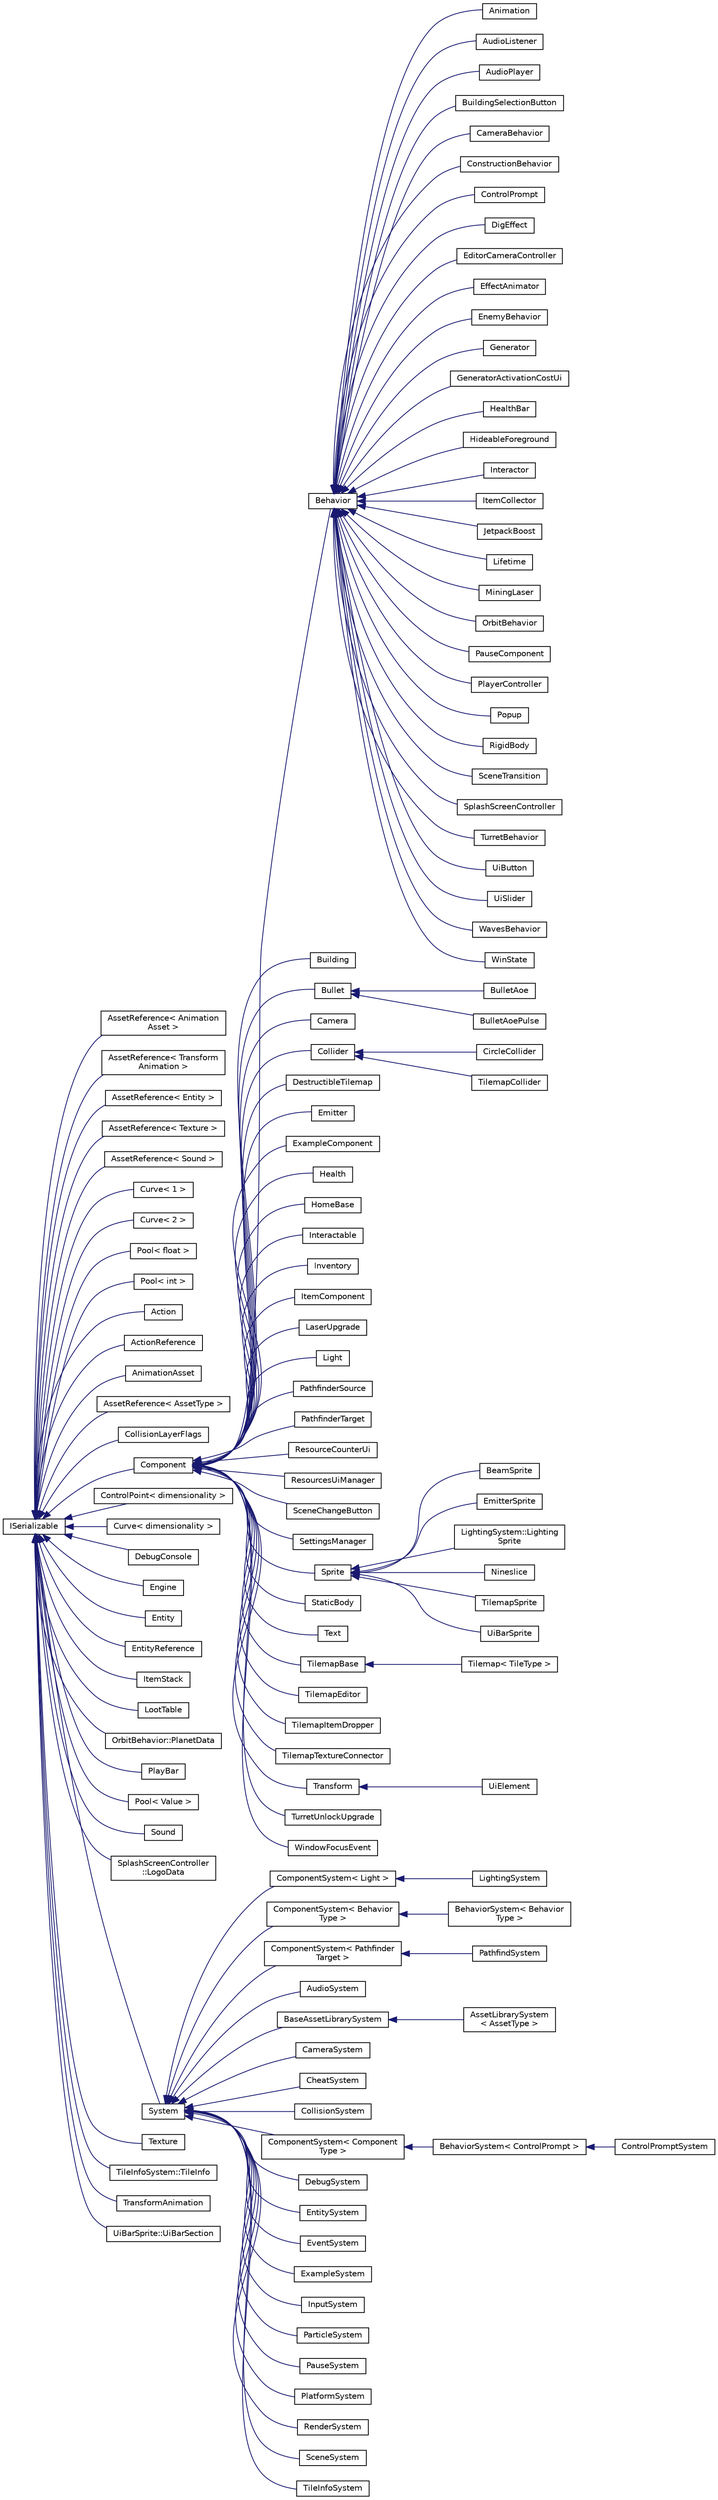 digraph "Graphical Class Hierarchy"
{
 // LATEX_PDF_SIZE
  edge [fontname="Helvetica",fontsize="10",labelfontname="Helvetica",labelfontsize="10"];
  node [fontname="Helvetica",fontsize="10",shape=record];
  rankdir="LR";
  Node0 [label="ISerializable",height=0.2,width=0.4,color="black", fillcolor="white", style="filled",URL="$classISerializable.html",tooltip="interface for all serializable objects"];
  Node0 -> Node1 [dir="back",color="midnightblue",fontsize="10",style="solid",fontname="Helvetica"];
  Node1 [label="AssetReference\< Animation\lAsset \>",height=0.2,width=0.4,color="black", fillcolor="white", style="filled",URL="$classAssetReference.html",tooltip=" "];
  Node0 -> Node2 [dir="back",color="midnightblue",fontsize="10",style="solid",fontname="Helvetica"];
  Node2 [label="AssetReference\< Transform\lAnimation \>",height=0.2,width=0.4,color="black", fillcolor="white", style="filled",URL="$classAssetReference.html",tooltip=" "];
  Node0 -> Node3 [dir="back",color="midnightblue",fontsize="10",style="solid",fontname="Helvetica"];
  Node3 [label="AssetReference\< Entity \>",height=0.2,width=0.4,color="black", fillcolor="white", style="filled",URL="$classAssetReference.html",tooltip=" "];
  Node0 -> Node4 [dir="back",color="midnightblue",fontsize="10",style="solid",fontname="Helvetica"];
  Node4 [label="AssetReference\< Texture \>",height=0.2,width=0.4,color="black", fillcolor="white", style="filled",URL="$classAssetReference.html",tooltip=" "];
  Node0 -> Node5 [dir="back",color="midnightblue",fontsize="10",style="solid",fontname="Helvetica"];
  Node5 [label="AssetReference\< Sound \>",height=0.2,width=0.4,color="black", fillcolor="white", style="filled",URL="$classAssetReference.html",tooltip=" "];
  Node0 -> Node6 [dir="back",color="midnightblue",fontsize="10",style="solid",fontname="Helvetica"];
  Node6 [label="Curve\< 1 \>",height=0.2,width=0.4,color="black", fillcolor="white", style="filled",URL="$classCurve.html",tooltip=" "];
  Node0 -> Node7 [dir="back",color="midnightblue",fontsize="10",style="solid",fontname="Helvetica"];
  Node7 [label="Curve\< 2 \>",height=0.2,width=0.4,color="black", fillcolor="white", style="filled",URL="$classCurve.html",tooltip=" "];
  Node0 -> Node8 [dir="back",color="midnightblue",fontsize="10",style="solid",fontname="Helvetica"];
  Node8 [label="Pool\< float \>",height=0.2,width=0.4,color="black", fillcolor="white", style="filled",URL="$classPool.html",tooltip=" "];
  Node0 -> Node9 [dir="back",color="midnightblue",fontsize="10",style="solid",fontname="Helvetica"];
  Node9 [label="Pool\< int \>",height=0.2,width=0.4,color="black", fillcolor="white", style="filled",URL="$classPool.html",tooltip=" "];
  Node0 -> Node10 [dir="back",color="midnightblue",fontsize="10",style="solid",fontname="Helvetica"];
  Node10 [label="Action",height=0.2,width=0.4,color="black", fillcolor="white", style="filled",URL="$classAction.html",tooltip="action class, used to track an action with dynamic input"];
  Node0 -> Node11 [dir="back",color="midnightblue",fontsize="10",style="solid",fontname="Helvetica"];
  Node11 [label="ActionReference",height=0.2,width=0.4,color="black", fillcolor="white", style="filled",URL="$classActionReference.html",tooltip="a reference to an Action"];
  Node0 -> Node12 [dir="back",color="midnightblue",fontsize="10",style="solid",fontname="Helvetica"];
  Node12 [label="AnimationAsset",height=0.2,width=0.4,color="black", fillcolor="white", style="filled",URL="$classAnimationAsset.html",tooltip=" "];
  Node0 -> Node13 [dir="back",color="midnightblue",fontsize="10",style="solid",fontname="Helvetica"];
  Node13 [label="AssetReference\< AssetType \>",height=0.2,width=0.4,color="black", fillcolor="white", style="filled",URL="$classAssetReference.html",tooltip="a reference to an Asset"];
  Node0 -> Node14 [dir="back",color="midnightblue",fontsize="10",style="solid",fontname="Helvetica"];
  Node14 [label="CollisionLayerFlags",height=0.2,width=0.4,color="black", fillcolor="white", style="filled",URL="$classCollisionLayerFlags.html",tooltip=" "];
  Node0 -> Node15 [dir="back",color="midnightblue",fontsize="10",style="solid",fontname="Helvetica"];
  Node15 [label="Component",height=0.2,width=0.4,color="black", fillcolor="white", style="filled",URL="$classComponent.html",tooltip=" "];
  Node15 -> Node16 [dir="back",color="midnightblue",fontsize="10",style="solid",fontname="Helvetica"];
  Node16 [label="Behavior",height=0.2,width=0.4,color="black", fillcolor="white", style="filled",URL="$classBehavior.html",tooltip=" "];
  Node16 -> Node17 [dir="back",color="midnightblue",fontsize="10",style="solid",fontname="Helvetica"];
  Node17 [label="Animation",height=0.2,width=0.4,color="black", fillcolor="white", style="filled",URL="$classAnimation.html",tooltip=" "];
  Node16 -> Node18 [dir="back",color="midnightblue",fontsize="10",style="solid",fontname="Helvetica"];
  Node18 [label="AudioListener",height=0.2,width=0.4,color="black", fillcolor="white", style="filled",URL="$classAudioListener.html",tooltip="component that picks up spatial audio"];
  Node16 -> Node19 [dir="back",color="midnightblue",fontsize="10",style="solid",fontname="Helvetica"];
  Node19 [label="AudioPlayer",height=0.2,width=0.4,color="black", fillcolor="white", style="filled",URL="$classAudioPlayer.html",tooltip="Component that can play audio."];
  Node16 -> Node20 [dir="back",color="midnightblue",fontsize="10",style="solid",fontname="Helvetica"];
  Node20 [label="BuildingSelectionButton",height=0.2,width=0.4,color="black", fillcolor="white", style="filled",URL="$classBuildingSelectionButton.html",tooltip="button that selects which building the ConstructionManager should place"];
  Node16 -> Node21 [dir="back",color="midnightblue",fontsize="10",style="solid",fontname="Helvetica"];
  Node21 [label="CameraBehavior",height=0.2,width=0.4,color="black", fillcolor="white", style="filled",URL="$classCameraBehavior.html",tooltip=" "];
  Node16 -> Node22 [dir="back",color="midnightblue",fontsize="10",style="solid",fontname="Helvetica"];
  Node22 [label="ConstructionBehavior",height=0.2,width=0.4,color="black", fillcolor="white", style="filled",URL="$classConstructionBehavior.html",tooltip="Component that handles the construction of towers and modification of terrain."];
  Node16 -> Node23 [dir="back",color="midnightblue",fontsize="10",style="solid",fontname="Helvetica"];
  Node23 [label="ControlPrompt",height=0.2,width=0.4,color="black", fillcolor="white", style="filled",URL="$classControlPrompt.html",tooltip="Displays a control prompt for an ActionReference."];
  Node16 -> Node24 [dir="back",color="midnightblue",fontsize="10",style="solid",fontname="Helvetica"];
  Node24 [label="DigEffect",height=0.2,width=0.4,color="black", fillcolor="white", style="filled",URL="$classDigEffect.html",tooltip="Behavior class for the dig particle effect."];
  Node16 -> Node25 [dir="back",color="midnightblue",fontsize="10",style="solid",fontname="Helvetica"];
  Node25 [label="EditorCameraController",height=0.2,width=0.4,color="black", fillcolor="white", style="filled",URL="$classEditorCameraController.html",tooltip="controls the camera while in the editor"];
  Node16 -> Node26 [dir="back",color="midnightblue",fontsize="10",style="solid",fontname="Helvetica"];
  Node26 [label="EffectAnimator",height=0.2,width=0.4,color="black", fillcolor="white", style="filled",URL="$classEffectAnimator.html",tooltip="Component that can play audio."];
  Node16 -> Node27 [dir="back",color="midnightblue",fontsize="10",style="solid",fontname="Helvetica"];
  Node27 [label="EnemyBehavior",height=0.2,width=0.4,color="black", fillcolor="white", style="filled",URL="$classEnemyBehavior.html",tooltip=" "];
  Node16 -> Node28 [dir="back",color="midnightblue",fontsize="10",style="solid",fontname="Helvetica"];
  Node28 [label="Generator",height=0.2,width=0.4,color="black", fillcolor="white", style="filled",URL="$classGenerator.html",tooltip=" "];
  Node16 -> Node29 [dir="back",color="midnightblue",fontsize="10",style="solid",fontname="Helvetica"];
  Node29 [label="GeneratorActivationCostUi",height=0.2,width=0.4,color="black", fillcolor="white", style="filled",URL="$classGeneratorActivationCostUi.html",tooltip="displays the costs of activating generators"];
  Node16 -> Node30 [dir="back",color="midnightblue",fontsize="10",style="solid",fontname="Helvetica"];
  Node30 [label="HealthBar",height=0.2,width=0.4,color="black", fillcolor="white", style="filled",URL="$classHealthBar.html",tooltip="health bar UI that displays offset from an Entity with a Health component"];
  Node16 -> Node31 [dir="back",color="midnightblue",fontsize="10",style="solid",fontname="Helvetica"];
  Node31 [label="HideableForeground",height=0.2,width=0.4,color="black", fillcolor="white", style="filled",URL="$classHideableForeground.html",tooltip="Component that hides an attached Sprite when it overlaps something."];
  Node16 -> Node32 [dir="back",color="midnightblue",fontsize="10",style="solid",fontname="Helvetica"];
  Node32 [label="Interactor",height=0.2,width=0.4,color="black", fillcolor="white", style="filled",URL="$classInteractor.html",tooltip="Behavior that can interact with nearby Interactable Components."];
  Node16 -> Node33 [dir="back",color="midnightblue",fontsize="10",style="solid",fontname="Helvetica"];
  Node33 [label="ItemCollector",height=0.2,width=0.4,color="black", fillcolor="white", style="filled",URL="$classItemCollector.html",tooltip="Component that attracts and collects item entities in the world."];
  Node16 -> Node34 [dir="back",color="midnightblue",fontsize="10",style="solid",fontname="Helvetica"];
  Node34 [label="JetpackBoost",height=0.2,width=0.4,color="black", fillcolor="white", style="filled",URL="$classJetpackBoost.html",tooltip=" "];
  Node16 -> Node35 [dir="back",color="midnightblue",fontsize="10",style="solid",fontname="Helvetica"];
  Node35 [label="Lifetime",height=0.2,width=0.4,color="black", fillcolor="white", style="filled",URL="$classLifetime.html",tooltip="Component that destroys it's Enity after a given length of time."];
  Node16 -> Node36 [dir="back",color="midnightblue",fontsize="10",style="solid",fontname="Helvetica"];
  Node36 [label="MiningLaser",height=0.2,width=0.4,color="black", fillcolor="white", style="filled",URL="$classMiningLaser.html",tooltip="Digging laser controllable by an entity."];
  Node16 -> Node37 [dir="back",color="midnightblue",fontsize="10",style="solid",fontname="Helvetica"];
  Node37 [label="OrbitBehavior",height=0.2,width=0.4,color="black", fillcolor="white", style="filled",URL="$classOrbitBehavior.html",tooltip="This Behavior orbits the entity around a point."];
  Node16 -> Node38 [dir="back",color="midnightblue",fontsize="10",style="solid",fontname="Helvetica"];
  Node38 [label="PauseComponent",height=0.2,width=0.4,color="black", fillcolor="white", style="filled",URL="$classPauseComponent.html",tooltip="DESCRIPTION HERE."];
  Node16 -> Node39 [dir="back",color="midnightblue",fontsize="10",style="solid",fontname="Helvetica"];
  Node39 [label="PlayerController",height=0.2,width=0.4,color="black", fillcolor="white", style="filled",URL="$classPlayerController.html",tooltip=" "];
  Node16 -> Node40 [dir="back",color="midnightblue",fontsize="10",style="solid",fontname="Helvetica"];
  Node40 [label="Popup",height=0.2,width=0.4,color="black", fillcolor="white", style="filled",URL="$classPopup.html",tooltip="A Popup is a behavior that will show a popup when a button is pressed."];
  Node16 -> Node41 [dir="back",color="midnightblue",fontsize="10",style="solid",fontname="Helvetica"];
  Node41 [label="RigidBody",height=0.2,width=0.4,color="black", fillcolor="white", style="filled",URL="$classRigidBody.html",tooltip=" "];
  Node16 -> Node42 [dir="back",color="midnightblue",fontsize="10",style="solid",fontname="Helvetica"];
  Node42 [label="SceneTransition",height=0.2,width=0.4,color="black", fillcolor="white", style="filled",URL="$classSceneTransition.html",tooltip="DESCRIPTION HERE."];
  Node16 -> Node43 [dir="back",color="midnightblue",fontsize="10",style="solid",fontname="Helvetica"];
  Node43 [label="SplashScreenController",height=0.2,width=0.4,color="black", fillcolor="white", style="filled",URL="$classSplashScreenController.html",tooltip=" "];
  Node16 -> Node44 [dir="back",color="midnightblue",fontsize="10",style="solid",fontname="Helvetica"];
  Node44 [label="TurretBehavior",height=0.2,width=0.4,color="black", fillcolor="white", style="filled",URL="$classTurretBehavior.html",tooltip=" "];
  Node16 -> Node45 [dir="back",color="midnightblue",fontsize="10",style="solid",fontname="Helvetica"];
  Node45 [label="UiButton",height=0.2,width=0.4,color="black", fillcolor="white", style="filled",URL="$classUiButton.html",tooltip="Ui Button that sends an event when clicked."];
  Node16 -> Node46 [dir="back",color="midnightblue",fontsize="10",style="solid",fontname="Helvetica"];
  Node46 [label="UiSlider",height=0.2,width=0.4,color="black", fillcolor="white", style="filled",URL="$classUiSlider.html",tooltip="Ui Slider component."];
  Node16 -> Node47 [dir="back",color="midnightblue",fontsize="10",style="solid",fontname="Helvetica"];
  Node47 [label="WavesBehavior",height=0.2,width=0.4,color="black", fillcolor="white", style="filled",URL="$classWavesBehavior.html",tooltip=" "];
  Node16 -> Node48 [dir="back",color="midnightblue",fontsize="10",style="solid",fontname="Helvetica"];
  Node48 [label="WinState",height=0.2,width=0.4,color="black", fillcolor="white", style="filled",URL="$classWinState.html",tooltip=" "];
  Node15 -> Node49 [dir="back",color="midnightblue",fontsize="10",style="solid",fontname="Helvetica"];
  Node49 [label="Building",height=0.2,width=0.4,color="black", fillcolor="white", style="filled",URL="$classBuilding.html",tooltip=" "];
  Node15 -> Node50 [dir="back",color="midnightblue",fontsize="10",style="solid",fontname="Helvetica"];
  Node50 [label="Bullet",height=0.2,width=0.4,color="black", fillcolor="white", style="filled",URL="$classBullet.html",tooltip="Component that destroys itself and deals damage on contact."];
  Node50 -> Node51 [dir="back",color="midnightblue",fontsize="10",style="solid",fontname="Helvetica"];
  Node51 [label="BulletAoe",height=0.2,width=0.4,color="black", fillcolor="white", style="filled",URL="$classBulletAoe.html",tooltip="Component that destroys itself and deals aoe damage on contact."];
  Node50 -> Node52 [dir="back",color="midnightblue",fontsize="10",style="solid",fontname="Helvetica"];
  Node52 [label="BulletAoePulse",height=0.2,width=0.4,color="black", fillcolor="white", style="filled",URL="$classBulletAoePulse.html",tooltip="Component that destroys itself and deals aoe damage on contact."];
  Node15 -> Node53 [dir="back",color="midnightblue",fontsize="10",style="solid",fontname="Helvetica"];
  Node53 [label="Camera",height=0.2,width=0.4,color="black", fillcolor="white", style="filled",URL="$classCamera.html",tooltip="Handles camera and coordinate systems / spaces."];
  Node15 -> Node54 [dir="back",color="midnightblue",fontsize="10",style="solid",fontname="Helvetica"];
  Node54 [label="Collider",height=0.2,width=0.4,color="black", fillcolor="white", style="filled",URL="$classCollider.html",tooltip="component which is used for detecting collisions and information about them"];
  Node54 -> Node55 [dir="back",color="midnightblue",fontsize="10",style="solid",fontname="Helvetica"];
  Node55 [label="CircleCollider",height=0.2,width=0.4,color="black", fillcolor="white", style="filled",URL="$classCircleCollider.html",tooltip="Circle-shaped Collider."];
  Node54 -> Node56 [dir="back",color="midnightblue",fontsize="10",style="solid",fontname="Helvetica"];
  Node56 [label="TilemapCollider",height=0.2,width=0.4,color="black", fillcolor="white", style="filled",URL="$classTilemapCollider.html",tooltip="Circle-shaped Collider."];
  Node15 -> Node57 [dir="back",color="midnightblue",fontsize="10",style="solid",fontname="Helvetica"];
  Node57 [label="DestructibleTilemap",height=0.2,width=0.4,color="black", fillcolor="white", style="filled",URL="$classDestructibleTilemap.html",tooltip="Component responsible for handling the breaking of tiles with varrying strengths."];
  Node15 -> Node58 [dir="back",color="midnightblue",fontsize="10",style="solid",fontname="Helvetica"];
  Node58 [label="Emitter",height=0.2,width=0.4,color="black", fillcolor="white", style="filled",URL="$classEmitter.html",tooltip="Emitter component - controls timing and behavior of particles."];
  Node15 -> Node59 [dir="back",color="midnightblue",fontsize="10",style="solid",fontname="Helvetica"];
  Node59 [label="ExampleComponent",height=0.2,width=0.4,color="black", fillcolor="white", style="filled",URL="$classExampleComponent.html",tooltip="DESCRIPTION HERE."];
  Node15 -> Node60 [dir="back",color="midnightblue",fontsize="10",style="solid",fontname="Helvetica"];
  Node60 [label="Health",height=0.2,width=0.4,color="black", fillcolor="white", style="filled",URL="$classHealth.html",tooltip="Entity health component."];
  Node15 -> Node61 [dir="back",color="midnightblue",fontsize="10",style="solid",fontname="Helvetica"];
  Node61 [label="HomeBase",height=0.2,width=0.4,color="black", fillcolor="white", style="filled",URL="$classHomeBase.html",tooltip=" "];
  Node15 -> Node62 [dir="back",color="midnightblue",fontsize="10",style="solid",fontname="Helvetica"];
  Node62 [label="Interactable",height=0.2,width=0.4,color="black", fillcolor="white", style="filled",URL="$classInteractable.html",tooltip="Component which can be interacted with by pressing a button when nearby."];
  Node15 -> Node63 [dir="back",color="midnightblue",fontsize="10",style="solid",fontname="Helvetica"];
  Node63 [label="Inventory",height=0.2,width=0.4,color="black", fillcolor="white", style="filled",URL="$classInventory.html",tooltip="Inventory component that stores items."];
  Node15 -> Node64 [dir="back",color="midnightblue",fontsize="10",style="solid",fontname="Helvetica"];
  Node64 [label="ItemComponent",height=0.2,width=0.4,color="black", fillcolor="white", style="filled",URL="$classItemComponent.html",tooltip="Item in the world that can be picked up."];
  Node15 -> Node65 [dir="back",color="midnightblue",fontsize="10",style="solid",fontname="Helvetica"];
  Node65 [label="LaserUpgrade",height=0.2,width=0.4,color="black", fillcolor="white", style="filled",URL="$classLaserUpgrade.html",tooltip="collectable upgrade to the player's MiningLaser"];
  Node15 -> Node66 [dir="back",color="midnightblue",fontsize="10",style="solid",fontname="Helvetica"];
  Node66 [label="Light",height=0.2,width=0.4,color="black", fillcolor="white", style="filled",URL="$classLight.html",tooltip="Light source."];
  Node15 -> Node67 [dir="back",color="midnightblue",fontsize="10",style="solid",fontname="Helvetica"];
  Node67 [label="PathfinderSource",height=0.2,width=0.4,color="black", fillcolor="white", style="filled",URL="$classPathfinderSource.html",tooltip="Pathfinder source."];
  Node15 -> Node68 [dir="back",color="midnightblue",fontsize="10",style="solid",fontname="Helvetica"];
  Node68 [label="PathfinderTarget",height=0.2,width=0.4,color="black", fillcolor="white", style="filled",URL="$classPathfinderTarget.html",tooltip=" "];
  Node15 -> Node69 [dir="back",color="midnightblue",fontsize="10",style="solid",fontname="Helvetica"];
  Node69 [label="ResourceCounterUi",height=0.2,width=0.4,color="black", fillcolor="white", style="filled",URL="$classResourceCounterUi.html",tooltip="Ui Component that displays a count of resources."];
  Node15 -> Node70 [dir="back",color="midnightblue",fontsize="10",style="solid",fontname="Helvetica"];
  Node70 [label="ResourcesUiManager",height=0.2,width=0.4,color="black", fillcolor="white", style="filled",URL="$classResourcesUiManager.html",tooltip="Component that manages the UI for displaying what resources a player currently has."];
  Node15 -> Node71 [dir="back",color="midnightblue",fontsize="10",style="solid",fontname="Helvetica"];
  Node71 [label="SceneChangeButton",height=0.2,width=0.4,color="black", fillcolor="white", style="filled",URL="$classSceneChangeButton.html",tooltip="Component that changes the scene when clicked."];
  Node15 -> Node72 [dir="back",color="midnightblue",fontsize="10",style="solid",fontname="Helvetica"];
  Node72 [label="SettingsManager",height=0.2,width=0.4,color="black", fillcolor="white", style="filled",URL="$classSettingsManager.html",tooltip="Settings Manager Class."];
  Node15 -> Node73 [dir="back",color="midnightblue",fontsize="10",style="solid",fontname="Helvetica"];
  Node73 [label="Sprite",height=0.2,width=0.4,color="black", fillcolor="white", style="filled",URL="$classSprite.html",tooltip="Stores mesh + texture, along with other data needed to draw a basic 2D sprite."];
  Node73 -> Node74 [dir="back",color="midnightblue",fontsize="10",style="solid",fontname="Helvetica"];
  Node74 [label="BeamSprite",height=0.2,width=0.4,color="black", fillcolor="white", style="filled",URL="$classBeamSprite.html",tooltip="Sprite that renders a beam with a scrollable texture."];
  Node73 -> Node75 [dir="back",color="midnightblue",fontsize="10",style="solid",fontname="Helvetica"];
  Node75 [label="EmitterSprite",height=0.2,width=0.4,color="black", fillcolor="white", style="filled",URL="$classEmitterSprite.html",tooltip="A version of Sprite for rendering tilemaps using GPU instancing."];
  Node73 -> Node76 [dir="back",color="midnightblue",fontsize="10",style="solid",fontname="Helvetica"];
  Node76 [label="LightingSystem::Lighting\lSprite",height=0.2,width=0.4,color="black", fillcolor="white", style="filled",URL="$classLightingSystem_1_1LightingSprite.html",tooltip=" "];
  Node73 -> Node77 [dir="back",color="midnightblue",fontsize="10",style="solid",fontname="Helvetica"];
  Node77 [label="Nineslice",height=0.2,width=0.4,color="black", fillcolor="white", style="filled",URL="$classNineslice.html",tooltip="sprite that renders a nineslice"];
  Node73 -> Node78 [dir="back",color="midnightblue",fontsize="10",style="solid",fontname="Helvetica"];
  Node78 [label="TilemapSprite",height=0.2,width=0.4,color="black", fillcolor="white", style="filled",URL="$classTilemapSprite.html",tooltip="A version of Sprite for rendering tilemaps using GPU instancing."];
  Node73 -> Node79 [dir="back",color="midnightblue",fontsize="10",style="solid",fontname="Helvetica"];
  Node79 [label="UiBarSprite",height=0.2,width=0.4,color="black", fillcolor="white", style="filled",URL="$classUiBarSprite.html",tooltip="sprite that renders a ui bar"];
  Node15 -> Node80 [dir="back",color="midnightblue",fontsize="10",style="solid",fontname="Helvetica"];
  Node80 [label="StaticBody",height=0.2,width=0.4,color="black", fillcolor="white", style="filled",URL="$classStaticBody.html",tooltip=" "];
  Node15 -> Node81 [dir="back",color="midnightblue",fontsize="10",style="solid",fontname="Helvetica"];
  Node81 [label="Text",height=0.2,width=0.4,color="black", fillcolor="white", style="filled",URL="$classText.html",tooltip="Component that makes use of Tilemap to draw text."];
  Node15 -> Node82 [dir="back",color="midnightblue",fontsize="10",style="solid",fontname="Helvetica"];
  Node82 [label="TilemapBase",height=0.2,width=0.4,color="black", fillcolor="white", style="filled",URL="$classTilemapBase.html",tooltip="untemplatized base Tilemap class"];
  Node82 -> Node83 [dir="back",color="midnightblue",fontsize="10",style="solid",fontname="Helvetica"];
  Node83 [label="Tilemap\< TileType \>",height=0.2,width=0.4,color="black", fillcolor="white", style="filled",URL="$classTilemap.html",tooltip="Loads and manages a tilemap array."];
  Node15 -> Node84 [dir="back",color="midnightblue",fontsize="10",style="solid",fontname="Helvetica"];
  Node84 [label="TilemapEditor",height=0.2,width=0.4,color="black", fillcolor="white", style="filled",URL="$classTilemapEditor.html",tooltip="Component that allows direct editing of a Tilemap."];
  Node15 -> Node85 [dir="back",color="midnightblue",fontsize="10",style="solid",fontname="Helvetica"];
  Node85 [label="TilemapItemDropper",height=0.2,width=0.4,color="black", fillcolor="white", style="filled",URL="$classTilemapItemDropper.html",tooltip="Drops an item whenever a tile is broken."];
  Node15 -> Node86 [dir="back",color="midnightblue",fontsize="10",style="solid",fontname="Helvetica"];
  Node86 [label="TilemapTextureConnector",height=0.2,width=0.4,color="black", fillcolor="white", style="filled",URL="$classTilemapTextureConnector.html",tooltip="Component that uses a parent 'source' tilemap to update a child tilemap with connected textures."];
  Node15 -> Node87 [dir="back",color="midnightblue",fontsize="10",style="solid",fontname="Helvetica"];
  Node87 [label="Transform",height=0.2,width=0.4,color="black", fillcolor="white", style="filled",URL="$classTransform.html",tooltip=" "];
  Node87 -> Node88 [dir="back",color="midnightblue",fontsize="10",style="solid",fontname="Helvetica"];
  Node88 [label="UiElement",height=0.2,width=0.4,color="black", fillcolor="white", style="filled",URL="$classUiElement.html",tooltip=" "];
  Node15 -> Node89 [dir="back",color="midnightblue",fontsize="10",style="solid",fontname="Helvetica"];
  Node89 [label="TurretUnlockUpgrade",height=0.2,width=0.4,color="black", fillcolor="white", style="filled",URL="$classTurretUnlockUpgrade.html",tooltip="collectable upgrade which unlocks a turret"];
  Node15 -> Node90 [dir="back",color="midnightblue",fontsize="10",style="solid",fontname="Helvetica"];
  Node90 [label="WindowFocusEvent",height=0.2,width=0.4,color="black", fillcolor="white", style="filled",URL="$classWindowFocusEvent.html",tooltip="Broadcasts events when the window gains/loses focus."];
  Node0 -> Node91 [dir="back",color="midnightblue",fontsize="10",style="solid",fontname="Helvetica"];
  Node91 [label="ControlPoint\< dimensionality \>",height=0.2,width=0.4,color="black", fillcolor="white", style="filled",URL="$classControlPoint.html",tooltip="control points used by this Curve"];
  Node0 -> Node92 [dir="back",color="midnightblue",fontsize="10",style="solid",fontname="Helvetica"];
  Node92 [label="Curve\< dimensionality \>",height=0.2,width=0.4,color="black", fillcolor="white", style="filled",URL="$classCurve.html",tooltip=" "];
  Node0 -> Node93 [dir="back",color="midnightblue",fontsize="10",style="solid",fontname="Helvetica"];
  Node93 [label="DebugConsole",height=0.2,width=0.4,color="black", fillcolor="white", style="filled",URL="$classDebugConsole.html",tooltip="The DebugConsole class is a singleton that provides a console for debugging It Shows Warning Messages..."];
  Node0 -> Node94 [dir="back",color="midnightblue",fontsize="10",style="solid",fontname="Helvetica"];
  Node94 [label="Engine",height=0.2,width=0.4,color="black", fillcolor="white", style="filled",URL="$classEngine.html",tooltip=" "];
  Node0 -> Node95 [dir="back",color="midnightblue",fontsize="10",style="solid",fontname="Helvetica"];
  Node95 [label="Entity",height=0.2,width=0.4,color="black", fillcolor="white", style="filled",URL="$classEntity.html",tooltip=" "];
  Node0 -> Node96 [dir="back",color="midnightblue",fontsize="10",style="solid",fontname="Helvetica"];
  Node96 [label="EntityReference",height=0.2,width=0.4,color="black", fillcolor="white", style="filled",URL="$classEntityReference.html",tooltip="a reference to an Entity in the scene"];
  Node0 -> Node97 [dir="back",color="midnightblue",fontsize="10",style="solid",fontname="Helvetica"];
  Node97 [label="ItemStack",height=0.2,width=0.4,color="black", fillcolor="white", style="filled",URL="$structItemStack.html",tooltip="a stack of multiple items of the same type"];
  Node0 -> Node98 [dir="back",color="midnightblue",fontsize="10",style="solid",fontname="Helvetica"];
  Node98 [label="LootTable",height=0.2,width=0.4,color="black", fillcolor="white", style="filled",URL="$classLootTable.html",tooltip="class for dropping configurable loot"];
  Node0 -> Node99 [dir="back",color="midnightblue",fontsize="10",style="solid",fontname="Helvetica"];
  Node99 [label="OrbitBehavior::PlanetData",height=0.2,width=0.4,color="black", fillcolor="white", style="filled",URL="$classOrbitBehavior_1_1PlanetData.html",tooltip=" "];
  Node0 -> Node100 [dir="back",color="midnightblue",fontsize="10",style="solid",fontname="Helvetica"];
  Node100 [label="PlayBar",height=0.2,width=0.4,color="black", fillcolor="white", style="filled",URL="$classPlayBar.html",tooltip="UI Bar that handles playing, pausing, and autosaves of the scene."];
  Node0 -> Node101 [dir="back",color="midnightblue",fontsize="10",style="solid",fontname="Helvetica"];
  Node101 [label="Pool\< Value \>",height=0.2,width=0.4,color="black", fillcolor="white", style="filled",URL="$classPool.html",tooltip="The pool framework is what we use to represent health in our game."];
  Node0 -> Node102 [dir="back",color="midnightblue",fontsize="10",style="solid",fontname="Helvetica"];
  Node102 [label="Sound",height=0.2,width=0.4,color="black", fillcolor="white", style="filled",URL="$classSound.html",tooltip="Example System meant to be copy-pasted when creating new Systems."];
  Node0 -> Node103 [dir="back",color="midnightblue",fontsize="10",style="solid",fontname="Helvetica"];
  Node103 [label="SplashScreenController\l::LogoData",height=0.2,width=0.4,color="black", fillcolor="white", style="filled",URL="$classSplashScreenController_1_1LogoData.html",tooltip=" "];
  Node0 -> Node104 [dir="back",color="midnightblue",fontsize="10",style="solid",fontname="Helvetica"];
  Node104 [label="System",height=0.2,width=0.4,color="black", fillcolor="white", style="filled",URL="$classSystem.html",tooltip="Base class for all Systems."];
  Node104 -> Node105 [dir="back",color="midnightblue",fontsize="10",style="solid",fontname="Helvetica"];
  Node105 [label="ComponentSystem\< Light \>",height=0.2,width=0.4,color="black", fillcolor="white", style="filled",URL="$classComponentSystem.html",tooltip=" "];
  Node105 -> Node106 [dir="back",color="midnightblue",fontsize="10",style="solid",fontname="Helvetica"];
  Node106 [label="LightingSystem",height=0.2,width=0.4,color="black", fillcolor="white", style="filled",URL="$classLightingSystem.html",tooltip="Let there be light."];
  Node104 -> Node107 [dir="back",color="midnightblue",fontsize="10",style="solid",fontname="Helvetica"];
  Node107 [label="ComponentSystem\< Behavior\lType \>",height=0.2,width=0.4,color="black", fillcolor="white", style="filled",URL="$classComponentSystem.html",tooltip=" "];
  Node107 -> Node108 [dir="back",color="midnightblue",fontsize="10",style="solid",fontname="Helvetica"];
  Node108 [label="BehaviorSystem\< Behavior\lType \>",height=0.2,width=0.4,color="black", fillcolor="white", style="filled",URL="$classBehaviorSystem.html",tooltip="System that keeps track of and updates a specific kind of Behavior."];
  Node104 -> Node109 [dir="back",color="midnightblue",fontsize="10",style="solid",fontname="Helvetica"];
  Node109 [label="ComponentSystem\< Pathfinder\lTarget \>",height=0.2,width=0.4,color="black", fillcolor="white", style="filled",URL="$classComponentSystem.html",tooltip=" "];
  Node109 -> Node110 [dir="back",color="midnightblue",fontsize="10",style="solid",fontname="Helvetica"];
  Node110 [label="PathfindSystem",height=0.2,width=0.4,color="black", fillcolor="white", style="filled",URL="$classPathfindSystem.html",tooltip=" "];
  Node104 -> Node111 [dir="back",color="midnightblue",fontsize="10",style="solid",fontname="Helvetica"];
  Node111 [label="AudioSystem",height=0.2,width=0.4,color="black", fillcolor="white", style="filled",URL="$classAudioSystem.html",tooltip="Example System meant to be copy-pasted when creating new Systems."];
  Node104 -> Node112 [dir="back",color="midnightblue",fontsize="10",style="solid",fontname="Helvetica"];
  Node112 [label="BaseAssetLibrarySystem",height=0.2,width=0.4,color="black", fillcolor="white", style="filled",URL="$classBaseAssetLibrarySystem.html",tooltip=" "];
  Node112 -> Node113 [dir="back",color="midnightblue",fontsize="10",style="solid",fontname="Helvetica"];
  Node113 [label="AssetLibrarySystem\l\< AssetType \>",height=0.2,width=0.4,color="black", fillcolor="white", style="filled",URL="$classAssetLibrarySystem.html",tooltip="Asset System meant to be copy-pasted when creating new Systems."];
  Node104 -> Node114 [dir="back",color="midnightblue",fontsize="10",style="solid",fontname="Helvetica"];
  Node114 [label="CameraSystem",height=0.2,width=0.4,color="black", fillcolor="white", style="filled",URL="$classCameraSystem.html",tooltip="Handles camera and coordinate systems / spaces."];
  Node104 -> Node115 [dir="back",color="midnightblue",fontsize="10",style="solid",fontname="Helvetica"];
  Node115 [label="CheatSystem",height=0.2,width=0.4,color="black", fillcolor="white", style="filled",URL="$classCheatSystem.html",tooltip=" "];
  Node104 -> Node116 [dir="back",color="midnightblue",fontsize="10",style="solid",fontname="Helvetica"];
  Node116 [label="CollisionSystem",height=0.2,width=0.4,color="black", fillcolor="white", style="filled",URL="$classCollisionSystem.html",tooltip="responsible for checking collsisions between all Colliders"];
  Node104 -> Node117 [dir="back",color="midnightblue",fontsize="10",style="solid",fontname="Helvetica"];
  Node117 [label="ComponentSystem\< Component\lType \>",height=0.2,width=0.4,color="black", fillcolor="white", style="filled",URL="$classComponentSystem.html",tooltip="System that keeps track of a specific kind of Component."];
  Node117 -> Node118 [dir="back",color="midnightblue",fontsize="10",style="solid",fontname="Helvetica"];
  Node118 [label="BehaviorSystem\< ControlPrompt \>",height=0.2,width=0.4,color="black", fillcolor="white", style="filled",URL="$classBehaviorSystem.html",tooltip=" "];
  Node118 -> Node119 [dir="back",color="midnightblue",fontsize="10",style="solid",fontname="Helvetica"];
  Node119 [label="ControlPromptSystem",height=0.2,width=0.4,color="black", fillcolor="white", style="filled",URL="$classControlPromptSystem.html",tooltip="System that displays ControlPrompts from Actions."];
  Node104 -> Node120 [dir="back",color="midnightblue",fontsize="10",style="solid",fontname="Helvetica"];
  Node120 [label="DebugSystem",height=0.2,width=0.4,color="black", fillcolor="white", style="filled",URL="$classDebugSystem.html",tooltip="Debug System Class For Debugging."];
  Node104 -> Node121 [dir="back",color="midnightblue",fontsize="10",style="solid",fontname="Helvetica"];
  Node121 [label="EntitySystem",height=0.2,width=0.4,color="black", fillcolor="white", style="filled",URL="$classEntitySystem.html",tooltip="Example System meant to be copy-pasted when creating new Systems."];
  Node104 -> Node122 [dir="back",color="midnightblue",fontsize="10",style="solid",fontname="Helvetica"];
  Node122 [label="EventSystem",height=0.2,width=0.4,color="black", fillcolor="white", style="filled",URL="$classEventSystem.html",tooltip="System that handles Events and EventListeners."];
  Node104 -> Node123 [dir="back",color="midnightblue",fontsize="10",style="solid",fontname="Helvetica"];
  Node123 [label="ExampleSystem",height=0.2,width=0.4,color="black", fillcolor="white", style="filled",URL="$classExampleSystem.html",tooltip="DESCRIPTION HERE."];
  Node104 -> Node124 [dir="back",color="midnightblue",fontsize="10",style="solid",fontname="Helvetica"];
  Node124 [label="InputSystem",height=0.2,width=0.4,color="black", fillcolor="white", style="filled",URL="$classInputSystem.html",tooltip="Example System meant to be copy-pasted when creating new Systems."];
  Node104 -> Node125 [dir="back",color="midnightblue",fontsize="10",style="solid",fontname="Helvetica"];
  Node125 [label="ParticleSystem",height=0.2,width=0.4,color="black", fillcolor="white", style="filled",URL="$classParticleSystem.html",tooltip="System in charge of managing compute shader and emitters."];
  Node104 -> Node126 [dir="back",color="midnightblue",fontsize="10",style="solid",fontname="Helvetica"];
  Node126 [label="PauseSystem",height=0.2,width=0.4,color="black", fillcolor="white", style="filled",URL="$classPauseSystem.html",tooltip=" "];
  Node104 -> Node127 [dir="back",color="midnightblue",fontsize="10",style="solid",fontname="Helvetica"];
  Node127 [label="PlatformSystem",height=0.2,width=0.4,color="black", fillcolor="white", style="filled",URL="$classPlatformSystem.html",tooltip=" "];
  Node104 -> Node128 [dir="back",color="midnightblue",fontsize="10",style="solid",fontname="Helvetica"];
  Node128 [label="RenderSystem",height=0.2,width=0.4,color="black", fillcolor="white", style="filled",URL="$classRenderSystem.html",tooltip="Renders all of the Sprite components, keeps track of shaders."];
  Node104 -> Node129 [dir="back",color="midnightblue",fontsize="10",style="solid",fontname="Helvetica"];
  Node129 [label="SceneSystem",height=0.2,width=0.4,color="black", fillcolor="white", style="filled",URL="$classSceneSystem.html",tooltip="Example System meant to be copy-pasted when creating new Systems."];
  Node104 -> Node130 [dir="back",color="midnightblue",fontsize="10",style="solid",fontname="Helvetica"];
  Node130 [label="TileInfoSystem",height=0.2,width=0.4,color="black", fillcolor="white", style="filled",URL="$classTileInfoSystem.html",tooltip="Example System meant to be copy-pasted when creating new Systems."];
  Node0 -> Node131 [dir="back",color="midnightblue",fontsize="10",style="solid",fontname="Helvetica"];
  Node131 [label="Texture",height=0.2,width=0.4,color="black", fillcolor="white", style="filled",URL="$classTexture.html",tooltip="Stores texture data, and allows to bind it for rendering."];
  Node0 -> Node132 [dir="back",color="midnightblue",fontsize="10",style="solid",fontname="Helvetica"];
  Node132 [label="TileInfoSystem::TileInfo",height=0.2,width=0.4,color="black", fillcolor="white", style="filled",URL="$classTileInfoSystem_1_1TileInfo.html",tooltip="holds info about a specific tile type"];
  Node0 -> Node133 [dir="back",color="midnightblue",fontsize="10",style="solid",fontname="Helvetica"];
  Node133 [label="TransformAnimation",height=0.2,width=0.4,color="black", fillcolor="white", style="filled",URL="$classTransformAnimation.html",tooltip="Asset that animates a Transform with Curves."];
  Node0 -> Node134 [dir="back",color="midnightblue",fontsize="10",style="solid",fontname="Helvetica"];
  Node134 [label="UiBarSprite::UiBarSection",height=0.2,width=0.4,color="black", fillcolor="white", style="filled",URL="$structUiBarSprite_1_1UiBarSection.html",tooltip="struct that represents a data section in the UiBar"];
}
